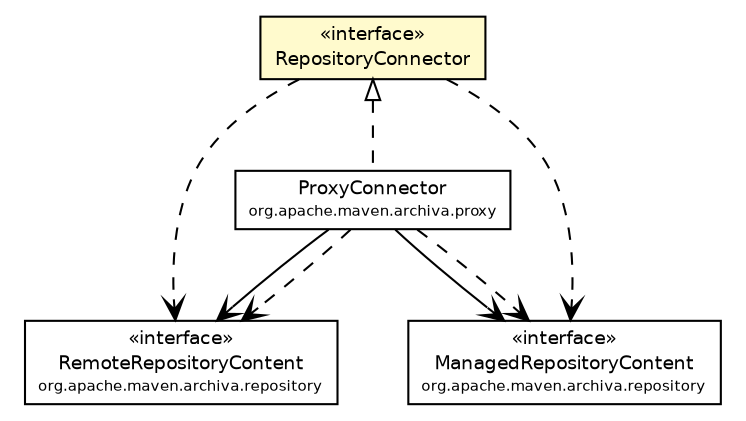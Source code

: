 #!/usr/local/bin/dot
#
# Class diagram 
# Generated by UmlGraph version 4.6 (http://www.spinellis.gr/sw/umlgraph)
#

digraph G {
	edge [fontname="Helvetica",fontsize=10,labelfontname="Helvetica",labelfontsize=10];
	node [fontname="Helvetica",fontsize=10,shape=plaintext];
	// org.apache.maven.archiva.repository.connector.RepositoryConnector
	c56777 [label=<<table border="0" cellborder="1" cellspacing="0" cellpadding="2" port="p" bgcolor="lemonChiffon" href="./RepositoryConnector.html">
		<tr><td><table border="0" cellspacing="0" cellpadding="1">
			<tr><td> &laquo;interface&raquo; </td></tr>
			<tr><td> RepositoryConnector </td></tr>
		</table></td></tr>
		</table>>, fontname="Helvetica", fontcolor="black", fontsize=9.0];
	// org.apache.maven.archiva.repository.RemoteRepositoryContent
	c56794 [label=<<table border="0" cellborder="1" cellspacing="0" cellpadding="2" port="p" href="../RemoteRepositoryContent.html">
		<tr><td><table border="0" cellspacing="0" cellpadding="1">
			<tr><td> &laquo;interface&raquo; </td></tr>
			<tr><td> RemoteRepositoryContent </td></tr>
			<tr><td><font point-size="7.0"> org.apache.maven.archiva.repository </font></td></tr>
		</table></td></tr>
		</table>>, fontname="Helvetica", fontcolor="black", fontsize=9.0];
	// org.apache.maven.archiva.repository.ManagedRepositoryContent
	c56795 [label=<<table border="0" cellborder="1" cellspacing="0" cellpadding="2" port="p" href="../ManagedRepositoryContent.html">
		<tr><td><table border="0" cellspacing="0" cellpadding="1">
			<tr><td> &laquo;interface&raquo; </td></tr>
			<tr><td> ManagedRepositoryContent </td></tr>
			<tr><td><font point-size="7.0"> org.apache.maven.archiva.repository </font></td></tr>
		</table></td></tr>
		</table>>, fontname="Helvetica", fontcolor="black", fontsize=9.0];
	// org.apache.maven.archiva.proxy.ProxyConnector
	c57006 [label=<<table border="0" cellborder="1" cellspacing="0" cellpadding="2" port="p" href="../../proxy/ProxyConnector.html">
		<tr><td><table border="0" cellspacing="0" cellpadding="1">
			<tr><td> ProxyConnector </td></tr>
			<tr><td><font point-size="7.0"> org.apache.maven.archiva.proxy </font></td></tr>
		</table></td></tr>
		</table>>, fontname="Helvetica", fontcolor="black", fontsize=9.0];
	//org.apache.maven.archiva.proxy.ProxyConnector implements org.apache.maven.archiva.repository.connector.RepositoryConnector
	c56777:p -> c57006:p [dir=back,arrowtail=empty,style=dashed];
	// org.apache.maven.archiva.proxy.ProxyConnector NAVASSOC org.apache.maven.archiva.repository.ManagedRepositoryContent
	c57006:p -> c56795:p [taillabel="", label="", headlabel="", fontname="Helvetica", fontcolor="black", fontsize=10.0, color="black", arrowhead=open];
	// org.apache.maven.archiva.proxy.ProxyConnector NAVASSOC org.apache.maven.archiva.repository.RemoteRepositoryContent
	c57006:p -> c56794:p [taillabel="", label="", headlabel="", fontname="Helvetica", fontcolor="black", fontsize=10.0, color="black", arrowhead=open];
	// org.apache.maven.archiva.repository.connector.RepositoryConnector DEPEND org.apache.maven.archiva.repository.ManagedRepositoryContent
	c56777:p -> c56795:p [taillabel="", label="", headlabel="", fontname="Helvetica", fontcolor="black", fontsize=10.0, color="black", arrowhead=open, style=dashed];
	// org.apache.maven.archiva.repository.connector.RepositoryConnector DEPEND org.apache.maven.archiva.repository.RemoteRepositoryContent
	c56777:p -> c56794:p [taillabel="", label="", headlabel="", fontname="Helvetica", fontcolor="black", fontsize=10.0, color="black", arrowhead=open, style=dashed];
	// org.apache.maven.archiva.proxy.ProxyConnector DEPEND org.apache.maven.archiva.repository.ManagedRepositoryContent
	c57006:p -> c56795:p [taillabel="", label="", headlabel="", fontname="Helvetica", fontcolor="black", fontsize=10.0, color="black", arrowhead=open, style=dashed];
	// org.apache.maven.archiva.proxy.ProxyConnector DEPEND org.apache.maven.archiva.repository.RemoteRepositoryContent
	c57006:p -> c56794:p [taillabel="", label="", headlabel="", fontname="Helvetica", fontcolor="black", fontsize=10.0, color="black", arrowhead=open, style=dashed];
}

